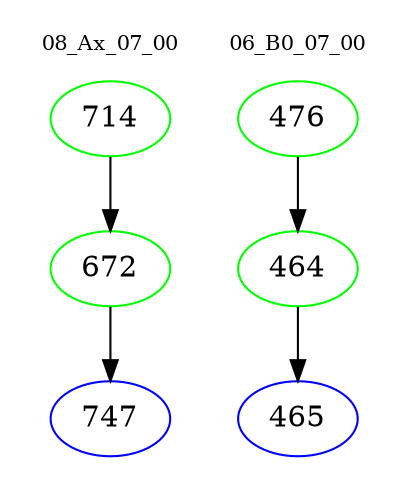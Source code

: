 digraph{
subgraph cluster_0 {
color = white
label = "08_Ax_07_00";
fontsize=10;
T0_714 [label="714", color="green"]
T0_714 -> T0_672 [color="black"]
T0_672 [label="672", color="green"]
T0_672 -> T0_747 [color="black"]
T0_747 [label="747", color="blue"]
}
subgraph cluster_1 {
color = white
label = "06_B0_07_00";
fontsize=10;
T1_476 [label="476", color="green"]
T1_476 -> T1_464 [color="black"]
T1_464 [label="464", color="green"]
T1_464 -> T1_465 [color="black"]
T1_465 [label="465", color="blue"]
}
}
